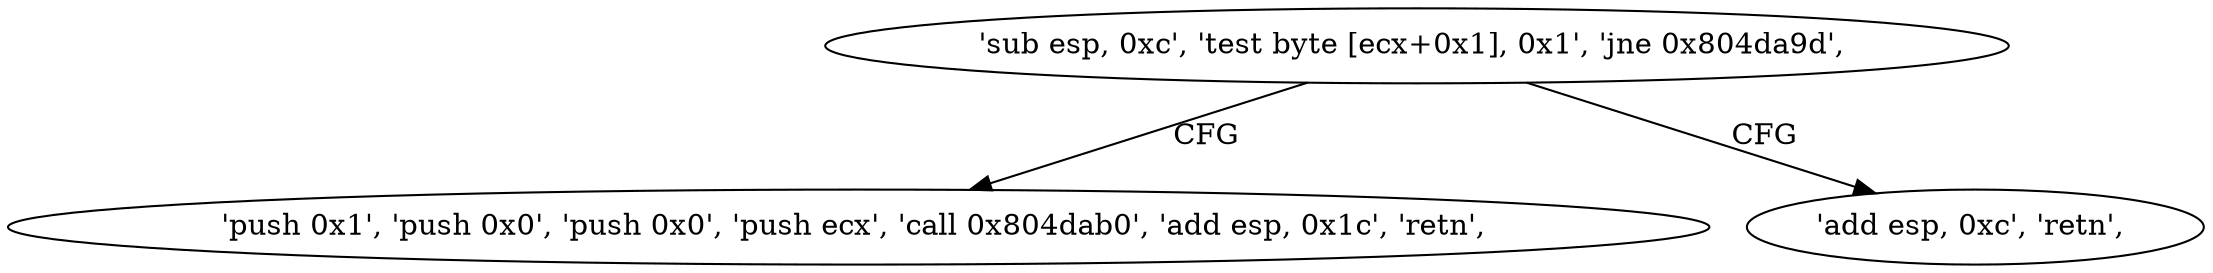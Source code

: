 digraph "func" {
"134535824" [label = "'sub esp, 0xc', 'test byte [ecx+0x1], 0x1', 'jne 0x804da9d', " ]
"134535837" [label = "'push 0x1', 'push 0x0', 'push 0x0', 'push ecx', 'call 0x804dab0', 'add esp, 0x1c', 'retn', " ]
"134535833" [label = "'add esp, 0xc', 'retn', " ]
"134535824" -> "134535837" [ label = "CFG" ]
"134535824" -> "134535833" [ label = "CFG" ]
}
